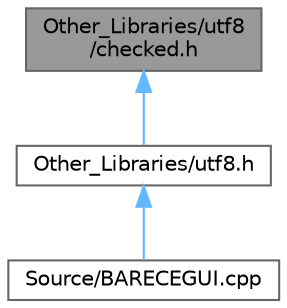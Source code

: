 digraph "Other_Libraries/utf8/checked.h"
{
 // INTERACTIVE_SVG=YES
 // LATEX_PDF_SIZE
  bgcolor="transparent";
  edge [fontname=Helvetica,fontsize=10,labelfontname=Helvetica,labelfontsize=10];
  node [fontname=Helvetica,fontsize=10,shape=box,height=0.2,width=0.4];
  Node1 [label="Other_Libraries/utf8\l/checked.h",height=0.2,width=0.4,color="gray40", fillcolor="grey60", style="filled", fontcolor="black",tooltip=" "];
  Node1 -> Node2 [dir="back",color="steelblue1",style="solid"];
  Node2 [label="Other_Libraries/utf8.h",height=0.2,width=0.4,color="grey40", fillcolor="white", style="filled",URL="$utf8_8h.html",tooltip=" "];
  Node2 -> Node3 [dir="back",color="steelblue1",style="solid"];
  Node3 [label="Source/BARECEGUI.cpp",height=0.2,width=0.4,color="grey40", fillcolor="white", style="filled",URL="$_b_a_r_e_c_e_g_u_i_8cpp.html",tooltip=" "];
}
